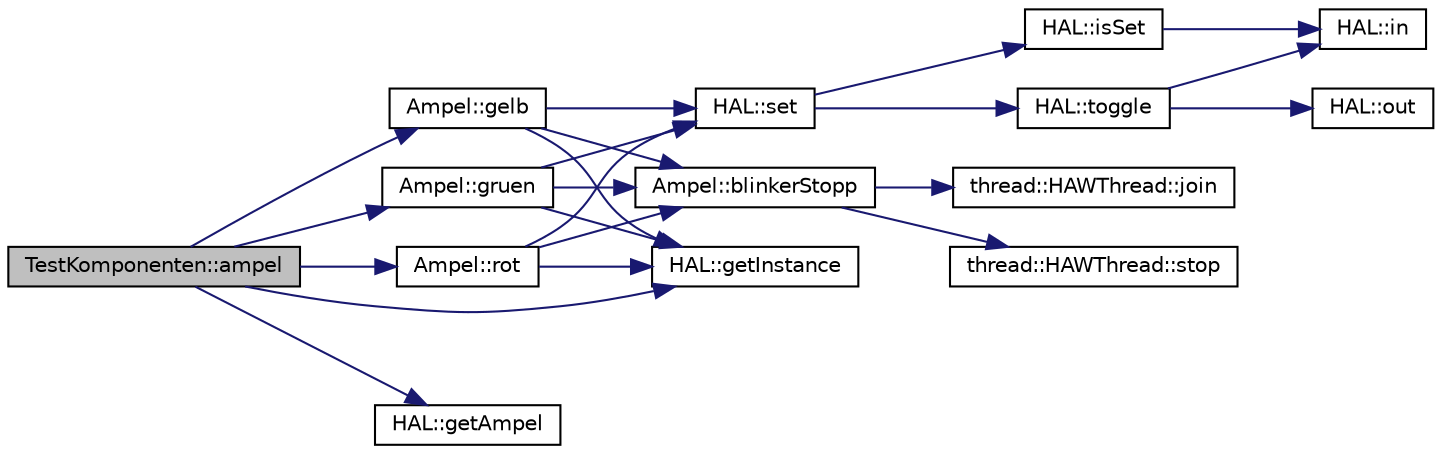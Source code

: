 digraph "TestKomponenten::ampel"
{
  edge [fontname="Helvetica",fontsize="10",labelfontname="Helvetica",labelfontsize="10"];
  node [fontname="Helvetica",fontsize="10",shape=record];
  rankdir="LR";
  Node1 [label="TestKomponenten::ampel",height=0.2,width=0.4,color="black", fillcolor="grey75", style="filled" fontcolor="black"];
  Node1 -> Node2 [color="midnightblue",fontsize="10",style="solid",fontname="Helvetica"];
  Node2 [label="Ampel::gelb",height=0.2,width=0.4,color="black", fillcolor="white", style="filled",URL="$class_ampel.html#accfaa365732050a0e1e1fd74f9532eb6"];
  Node2 -> Node3 [color="midnightblue",fontsize="10",style="solid",fontname="Helvetica"];
  Node3 [label="Ampel::blinkerStopp",height=0.2,width=0.4,color="black", fillcolor="white", style="filled",URL="$class_ampel.html#aa1674c2cb33ef10588a9486c18f9948c"];
  Node3 -> Node4 [color="midnightblue",fontsize="10",style="solid",fontname="Helvetica"];
  Node4 [label="thread::HAWThread::join",height=0.2,width=0.4,color="black", fillcolor="white", style="filled",URL="$classthread_1_1_h_a_w_thread.html#a4732efa3445c499f1723971acc07863f"];
  Node3 -> Node5 [color="midnightblue",fontsize="10",style="solid",fontname="Helvetica"];
  Node5 [label="thread::HAWThread::stop",height=0.2,width=0.4,color="black", fillcolor="white", style="filled",URL="$classthread_1_1_h_a_w_thread.html#ae8a89c83fd7e9b9a712c19f636ab2638"];
  Node2 -> Node6 [color="midnightblue",fontsize="10",style="solid",fontname="Helvetica"];
  Node6 [label="HAL::getInstance",height=0.2,width=0.4,color="black", fillcolor="white", style="filled",URL="$class_h_a_l.html#a16c6da333746b6c43268051a96ed8eae"];
  Node2 -> Node7 [color="midnightblue",fontsize="10",style="solid",fontname="Helvetica"];
  Node7 [label="HAL::set",height=0.2,width=0.4,color="black", fillcolor="white", style="filled",URL="$class_h_a_l.html#a18858af674f3a3caf6d10dfabbde265c"];
  Node7 -> Node8 [color="midnightblue",fontsize="10",style="solid",fontname="Helvetica"];
  Node8 [label="HAL::isSet",height=0.2,width=0.4,color="black", fillcolor="white", style="filled",URL="$class_h_a_l.html#a18077f070cc378fff4a13d1a799385c5"];
  Node8 -> Node9 [color="midnightblue",fontsize="10",style="solid",fontname="Helvetica"];
  Node9 [label="HAL::in",height=0.2,width=0.4,color="black", fillcolor="white", style="filled",URL="$class_h_a_l.html#ac8f92254b23b94d7b424cdcaccc9981a"];
  Node7 -> Node10 [color="midnightblue",fontsize="10",style="solid",fontname="Helvetica"];
  Node10 [label="HAL::toggle",height=0.2,width=0.4,color="black", fillcolor="white", style="filled",URL="$class_h_a_l.html#a021d96724f06e21abc60b5243411d0e8"];
  Node10 -> Node9 [color="midnightblue",fontsize="10",style="solid",fontname="Helvetica"];
  Node10 -> Node11 [color="midnightblue",fontsize="10",style="solid",fontname="Helvetica"];
  Node11 [label="HAL::out",height=0.2,width=0.4,color="black", fillcolor="white", style="filled",URL="$class_h_a_l.html#a276e92a943c7a0fa833d61c8181cc5cd"];
  Node1 -> Node12 [color="midnightblue",fontsize="10",style="solid",fontname="Helvetica"];
  Node12 [label="HAL::getAmpel",height=0.2,width=0.4,color="black", fillcolor="white", style="filled",URL="$class_h_a_l.html#ae73eb9ce02aa4e8afd4e987eaeaf744c"];
  Node1 -> Node6 [color="midnightblue",fontsize="10",style="solid",fontname="Helvetica"];
  Node1 -> Node13 [color="midnightblue",fontsize="10",style="solid",fontname="Helvetica"];
  Node13 [label="Ampel::gruen",height=0.2,width=0.4,color="black", fillcolor="white", style="filled",URL="$class_ampel.html#ab00628eb93879afd0052a8423bd10904"];
  Node13 -> Node3 [color="midnightblue",fontsize="10",style="solid",fontname="Helvetica"];
  Node13 -> Node6 [color="midnightblue",fontsize="10",style="solid",fontname="Helvetica"];
  Node13 -> Node7 [color="midnightblue",fontsize="10",style="solid",fontname="Helvetica"];
  Node1 -> Node14 [color="midnightblue",fontsize="10",style="solid",fontname="Helvetica"];
  Node14 [label="Ampel::rot",height=0.2,width=0.4,color="black", fillcolor="white", style="filled",URL="$class_ampel.html#a1ccbb788e06c40c77dde65675fd87a4b"];
  Node14 -> Node3 [color="midnightblue",fontsize="10",style="solid",fontname="Helvetica"];
  Node14 -> Node6 [color="midnightblue",fontsize="10",style="solid",fontname="Helvetica"];
  Node14 -> Node7 [color="midnightblue",fontsize="10",style="solid",fontname="Helvetica"];
}
